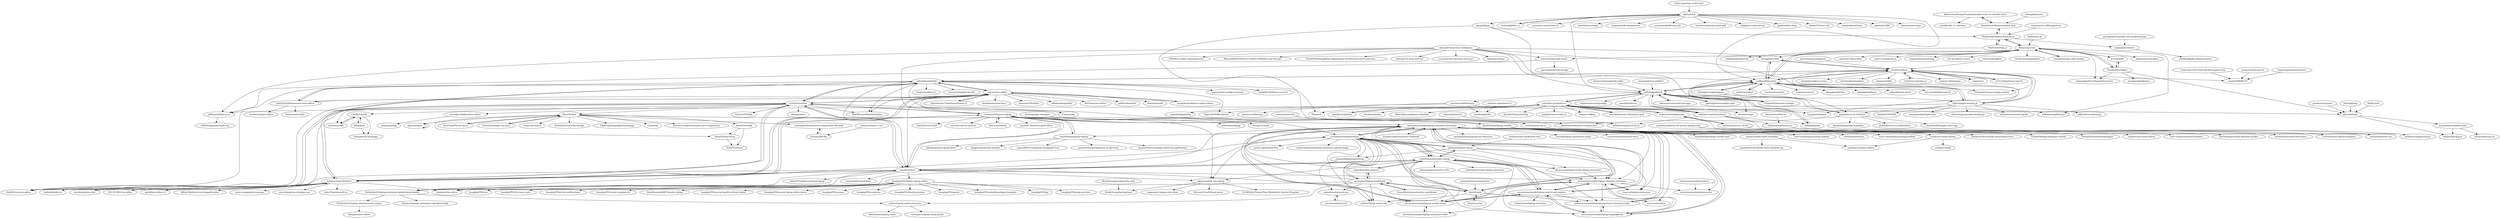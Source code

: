 digraph G {
"InteractionDesignFoundation/add-event-to-calendar-docs" -> "AnandChowdhary/calendar-link"
"InteractionDesignFoundation/add-event-to-calendar-docs" -> "jaredlt/add_to_calendar"
"nicejade/markdown-online-editor" -> "red-axe/am-editor" ["e"=1]
"xjh22222228/awesome-web-editor" -> "red-axe/am-editor"
"xjh22222228/awesome-web-editor" -> "editablejs/editable"
"xjh22222228/awesome-web-editor" -> "KieSun/web-infra" ["e"=1]
"xjh22222228/awesome-web-editor" -> "wowlusitong/re-editor" ["e"=1]
"AnandChowdhary/calendar-link" -> "InteractionDesignFoundation/add-event-to-calendar-docs"
"AnandChowdhary/calendar-link" -> "MarketingPipeline/Termino.js"
"antoniandre/vue-cal-v4" -> "tomosterlund/qalendar" ["e"=1]
"antoniandre/vue-cal-v4" -> "antoniandre/vue-cal" ["e"=1]
"iliyaZelenko/tiptap-vuetify" -> "iliyaZelenko/tiptap-vuetify-nuxt"
"iliyaZelenko/tiptap-vuetify" -> "donotebase/quasar-tiptap"
"iliyaZelenko/tiptap-vuetify" -> "yikoyu/vuetify-pro-tiptap"
"iliyaZelenko/tiptap-vuetify" -> "Leecason/element-tiptap"
"iliyaZelenko/tiptap-vuetify" -> "nuxt-community/vuetify-module" ["e"=1]
"iliyaZelenko/tiptap-vuetify" -> "vuetifyjs/awesome" ["e"=1]
"iliyaZelenko/tiptap-vuetify" -> "nuxt-community/sitemap-module" ["e"=1]
"iliyaZelenko/tiptap-vuetify" -> "yariksav/vuetify-dialog"
"iliyaZelenko/tiptap-vuetify" -> "koumoul-dev/vuetify-jsonschema-form" ["e"=1]
"iliyaZelenko/tiptap-vuetify" -> "ClickerMonkey/dayspan-vuetify" ["e"=1]
"iliyaZelenko/tiptap-vuetify" -> "SeregPie/VuetifyImageInput"
"iliyaZelenko/tiptap-vuetify" -> "unlayer/vue-email-editor" ["e"=1]
"iliyaZelenko/tiptap-vuetify" -> "nuxt-community/auth-module" ["e"=1]
"iliyaZelenko/tiptap-vuetify" -> "darrenfang/vuetify-datetime-picker"
"iliyaZelenko/tiptap-vuetify" -> "wotamann/vuetify-form-base" ["e"=1]
"x-extends/xe-utils" -> "x-extends/vxe-pc-ui" ["e"=1]
"yariksav/vuetify-dialog" -> "yariksav/vuedl"
"yariksav/vuetify-dialog" -> "yariksav/vuetify-confirm"
"chearon/dropflow" -> "HeyPuter/kv.js" ["e"=1]
"rossmoody/svg-gobbler" -> "pdfslick/pdfslick" ["e"=1]
"PierBover/prosemirror-cookbook" -> "sereneinserenade/tiptap-comment-extension" ["e"=1]
"eolant/vuetify-toast-snackbar" -> "jaredhan418/vuetify-toast-snackbar-ng"
"eolant/vuetify-toast-snackbar" -> "yariksav/vuetify-confirm"
"textbus/textbus" -> "red-axe/am-editor"
"textbus/textbus" -> "viewfly/viewfly"
"textbus/textbus" -> "textbus/xnote"
"textbus/textbus" -> "editablejs/editable"
"textbus/textbus" -> "Hufe921/canvas-editor" ["e"=1]
"textbus/textbus" -> "umodoc/editor"
"textbus/textbus" -> "aieditor-team/AiEditor"
"textbus/textbus" -> "WindRunnerMax/DocEditor" ["e"=1]
"textbus/textbus" -> "F-star/suika" ["e"=1]
"textbus/textbus" -> "leaferjs/leafer-ui" ["e"=1]
"textbus/textbus" -> "VisActor/VTable" ["e"=1]
"textbus/textbus" -> "we-miks/collaborative-editor"
"textbus/textbus" -> "alovajs/alova" ["e"=1]
"textbus/textbus" -> "Leecason/element-tiptap"
"textbus/textbus" -> "IDuxFE/idux"
"justjavac/auto-green" -> "amyday996/BLUE" ["e"=1]
"donotebase/quasar-tiptap" -> "quasarframework/app-extension-qpdfviewer" ["e"=1]
"donotebase/quasar-tiptap" -> "kfields/quasar-tiptap-demo"
"donotebase/quasar-tiptap" -> "baggachipz/q-form-builder" ["e"=1]
"donotebase/quasar-tiptap" -> "mayank091193/quasar-draggable-tree" ["e"=1]
"donotebase/quasar-tiptap" -> "quasarframework/quasar-ui-qactivity" ["e"=1]
"donotebase/quasar-tiptap" -> "Leecason/element-tiptap"
"kozakdenys/qr-code-styling" -> "bitjson/qr-code" ["e"=1]
"dohomi/react-hook-form-mui" -> "sjdemartini/mui-tiptap" ["e"=1]
"Leecason/element-tiptap" -> "donotebase/quasar-tiptap"
"Leecason/element-tiptap" -> "yikoyu/vuetify-pro-tiptap"
"Leecason/element-tiptap" -> "sereneinserenade/tiptap-comment-extension"
"Leecason/element-tiptap" -> "ueberdosis/tiptap" ["e"=1]
"Leecason/element-tiptap" -> "umodoc/editor"
"Leecason/element-tiptap" -> "iliyaZelenko/tiptap-vuetify"
"Leecason/element-tiptap" -> "aieditor-team/AiEditor"
"Leecason/element-tiptap" -> "vueup/vue-quill" ["e"=1]
"Leecason/element-tiptap" -> "textbus/textbus"
"Leecason/element-tiptap" -> "hcg1023/vue3-dnd" ["e"=1]
"Leecason/element-tiptap" -> "sereneinserenade/notitap"
"Leecason/element-tiptap" -> "vue-macros/vue-macros" ["e"=1]
"Leecason/element-tiptap" -> "fantasticit/think" ["e"=1]
"Leecason/element-tiptap" -> "red-axe/am-editor"
"Leecason/element-tiptap" -> "surmon-china/vue-quill-editor" ["e"=1]
"chatscope/chat-ui-kit-react" -> "nlkitai/nlux" ["e"=1]
"komarovalexander/ka-table" -> "pdfslick/pdfslick" ["e"=1]
"adamgibbons/ics" -> "AnandChowdhary/calendar-link" ["e"=1]
"we-miks/collaborative-editor" -> "primasio/daap"
"typedclojure/typedclojure" -> "amyday996/BLUE" ["e"=1]
"codazoda/neatcss" -> "williamtroup/JsonTree.js" ["e"=1]
"sosukesuzuki/vue-sfc-parser-playground" -> "x-extends/vxe-admin-template"
"pomber/stargazer" -> "pheralb/toast" ["e"=1]
"aguingand/tiptap-markdown" -> "ProseMirror/prosemirror-markdown" ["e"=1]
"aguingand/tiptap-markdown" -> "syfxlin/tiptap-starter-kit"
"aguingand/tiptap-markdown" -> "NiclasDev63/tiptap-extension-global-drag-handle"
"aguingand/tiptap-markdown" -> "Doist/typist"
"aguingand/tiptap-markdown" -> "sereneinserenade/notitap"
"aguingand/tiptap-markdown" -> "naveennaidu/novel-vue"
"aguingand/tiptap-markdown" -> "aarkue/tiptap-math-extension"
"aguingand/tiptap-markdown" -> "sereneinserenade/tiptap-comment-extension"
"aguingand/tiptap-markdown" -> "ueberdosis/hocuspocus" ["e"=1]
"ueberdosis/hocuspocus" -> "ueberdosis/awesome-tiptap" ["e"=1]
"ueberdosis/hocuspocus" -> "sereneinserenade/tiptap-comment-extension" ["e"=1]
"ueberdosis/hocuspocus" -> "aguingand/tiptap-markdown" ["e"=1]
"ueberdosis/awesome-tiptap" -> "sereneinserenade/tiptap-comment-extension"
"ueberdosis/awesome-tiptap" -> "sereneinserenade/tiptap-search-and-replace"
"ueberdosis/awesome-tiptap" -> "umodoc/editor"
"ueberdosis/awesome-tiptap" -> "sereneinserenade/tiptap-media-resize"
"ueberdosis/awesome-tiptap" -> "sereneinserenade/tiptap-snippets-extension"
"ueberdosis/awesome-tiptap" -> "sjdemartini/mui-tiptap"
"ueberdosis/awesome-tiptap" -> "sereneinserenade/tiptap-languagetool"
"ueberdosis/awesome-tiptap" -> "NiclasDev63/tiptap-extension-global-drag-handle"
"ueberdosis/awesome-tiptap" -> "syfxlin/tiptap-starter-kit"
"ueberdosis/awesome-tiptap" -> "sereneinserenade/notitap"
"ueberdosis/awesome-tiptap" -> "atlassian/prosemirror-utils" ["e"=1]
"ueberdosis/awesome-tiptap" -> "ueberdosis/hocuspocus" ["e"=1]
"ueberdosis/awesome-tiptap" -> "chenyuncai/tiptap-track-change-extension"
"ueberdosis/awesome-tiptap" -> "yikoyu/vuetify-pro-tiptap"
"ueberdosis/awesome-tiptap" -> "ueberdosis/create-tiptap-extension"
"IDuxFE/idux" -> "IDuxFE/weekly"
"IDuxFE/idux" -> "DevCloudFE/vue-devui" ["e"=1]
"IDuxFE/idux" -> "Tencent/tdesign-vue-next" ["e"=1]
"IDuxFE/idux" -> "vexip-ui/vexip-ui" ["e"=1]
"IDuxFE/idux" -> "x-extends/vxe-pc-ui"
"IDuxFE/idux" -> "IDuxFE/idux-setup"
"IDuxFE/idux" -> "WeBankFinTech/fes-design" ["e"=1]
"IDuxFE/idux" -> "FightingDesign/fighting-design" ["e"=1]
"IDuxFE/idux" -> "vuejs/repl" ["e"=1]
"IDuxFE/idux" -> "plus-pro-components/plus-pro-components" ["e"=1]
"IDuxFE/idux" -> "zouhangwithsweet/vue-components-lib-seed"
"IDuxFE/idux" -> "zgsm-ai/zgsm"
"Operational-Transformation/ot.js" -> "red-axe/am-editor" ["e"=1]
"nick-keller/react-datasheet-grid" -> "schedule-x/schedule-x" ["e"=1]
"red-axe/am-editor" -> "editablejs/editable"
"red-axe/am-editor" -> "textbus/textbus"
"red-axe/am-editor" -> "WindRunnerMax/DocEditor" ["e"=1]
"red-axe/am-editor" -> "xjh22222228/awesome-web-editor"
"red-axe/am-editor" -> "Hufe921/canvas-editor" ["e"=1]
"red-axe/am-editor" -> "zhaodeezhu/xioo-docs"
"red-axe/am-editor" -> "nicejade/markdown-online-editor" ["e"=1]
"red-axe/am-editor" -> "aieditor-team/AiEditor"
"red-axe/am-editor" -> "Vanessa219/vditor" ["e"=1]
"red-axe/am-editor" -> "Operational-Transformation/ot.js" ["e"=1]
"red-axe/am-editor" -> "alibaba/designable" ["e"=1]
"red-axe/am-editor" -> "WizTeam/wiz-editor" ["e"=1]
"red-axe/am-editor" -> "umodoc/editor"
"red-axe/am-editor" -> "pd4d10/hashmd" ["e"=1]
"red-axe/am-editor" -> "share/sharedb" ["e"=1]
"williamtroup/Calendar.js" -> "williamtroup/Journey.js"
"williamtroup/Calendar.js" -> "williamtroup/JsonTree.js"
"williamtroup/Calendar.js" -> "schedule-x/schedule-x"
"williamtroup/Calendar.js" -> "williamtroup/Syntax.js"
"williamtroup/Calendar.js" -> "pdfslick/pdfslick"
"williamtroup/Calendar.js" -> "dahlia/logtape" ["e"=1]
"akd-io/create-next-stack" -> "nauvalazhar/code-design" ["e"=1]
"akd-io/create-next-stack" -> "jofftiquez/faker-js-ui"
"zouhangwithsweet/vue-components-lib-seed" -> "jrainlau/MY-Kit"
"x-extends/vxe-pc-ui" -> "x-extends/vxe-admin-template"
"deoostfrees/Parvus" -> "williamtroup/Syntax.js" ["e"=1]
"tbhuabi/di" -> "viewfly/viewfly"
"tbhuabi/di" -> "tbhuabi/vue-di-plugin"
"IDuxFE/weekly" -> "IDuxFE/idux-setup"
"IDuxFE/weekly" -> "IDuxFE/wetest"
"Tencent/tdesign-vue-next" -> "IDuxFE/idux" ["e"=1]
"sereneinserenade/tiptap-comment-extension" -> "sereneinserenade/tiptap-comment-extension-react"
"sereneinserenade/tiptap-comment-extension" -> "sereneinserenade/tiptap-languagetool"
"sereneinserenade/tiptap-comment-extension" -> "sereneinserenade/tiptap-search-and-replace"
"sereneinserenade/tiptap-comment-extension" -> "sereneinserenade/tiptap-snippets-extension"
"sereneinserenade/tiptap-comment-extension" -> "ueberdosis/awesome-tiptap"
"sereneinserenade/tiptap-comment-extension" -> "sereneinserenade/tiptap-media-resize"
"sereneinserenade/tiptap-comment-extension" -> "sereneinserenade/notitap"
"sereneinserenade/tiptap-comment-extension" -> "sereneinserenade/placenoter"
"sereneinserenade/tiptap-comment-extension" -> "amirhhashemi/tiptap-text-direction"
"sereneinserenade/tiptap-comment-extension" -> "luccalb/tiptap-annotation-magic"
"sereneinserenade/tiptap-comment-extension" -> "PierBover/prosemirror-cookbook" ["e"=1]
"sereneinserenade/tiptap-comment-extension" -> "Doist/typist"
"sereneinserenade/tiptap-comment-extension" -> "curvenote/prosemirror-docx" ["e"=1]
"sereneinserenade/tiptap-comment-extension" -> "topo-io/tiptap-extensions"
"sereneinserenade/tiptap-comment-extension" -> "curvenote/editor" ["e"=1]
"karolkozer/planby" -> "schedule-x/schedule-x" ["e"=1]
"sereneinserenade/tiptap-comment-extension-react" -> "sereneinserenade/tiptap-comment-extension"
"sereneinserenade/tiptap-comment-extension-react" -> "sereneinserenade/tiptap-languagetool"
"DevCloudFE/vue-devui" -> "IDuxFE/idux" ["e"=1]
"Hufe921/canvas-editor" -> "textbus/textbus" ["e"=1]
"fantasticit/think" -> "Leecason/element-tiptap" ["e"=1]
"vaemusic/datav-vue3" -> "jrainlau/MY-Kit" ["e"=1]
"Hexagon/croner" -> "HeyPuter/kv.js" ["e"=1]
"Hexagon/croner" -> "puffinsoft/jscanify" ["e"=1]
"chinchang/screenlog.js" -> "BuilderIO/SSDiff"
"chinchang/screenlog.js" -> "chinchang/superplaceholder.js" ["e"=1]
"chinchang/screenlog.js" -> "HeyPuter/kv.js"
"chinchang/screenlog.js" -> "bahmutov/console-log-div"
"chinchang/screenlog.js" -> "puffinsoft/jscanify"
"chinchang/screenlog.js" -> "adleroliveira/dreamjs" ["e"=1]
"chinchang/screenlog.js" -> "hymhub/css-to-tailwind"
"chinchang/screenlog.js" -> "jofftiquez/faker-js-ui"
"chinchang/screenlog.js" -> "soorajshankar/logScreen" ["e"=1]
"jrainlau/MY-Kit" -> "zouhangwithsweet/vue-components-lib-seed"
"p-m-p/slider" -> "henripar/scrollbar"
"editablejs/editable" -> "red-axe/am-editor"
"editablejs/editable" -> "textbus/textbus"
"editablejs/editable" -> "Hufe921/canvas-editor" ["e"=1]
"editablejs/editable" -> "aieditor-team/AiEditor"
"editablejs/editable" -> "lewkamtao/lew-ui" ["e"=1]
"editablejs/editable" -> "toeverything/blocksuite" ["e"=1]
"editablejs/editable" -> "TypeCellOS/BlockNote" ["e"=1]
"editablejs/editable" -> "HeyPuter/kv.js"
"editablejs/editable" -> "f5/unovis" ["e"=1]
"editablejs/editable" -> "gajus/eslint-config-canonical" ["e"=1]
"editablejs/editable" -> "umodoc/editor"
"editablejs/editable" -> "xjh22222228/awesome-web-editor"
"editablejs/editable" -> "WindRunnerMax/DocEditor" ["e"=1]
"editablejs/editable" -> "F-star/suika" ["e"=1]
"editablejs/editable" -> "hawk86104/three-vue-tres" ["e"=1]
"daltonmenezes/electron-app" -> "pdfslick/pdfslick" ["e"=1]
"tomosterlund/qalendar" -> "schedule-x/schedule-x"
"tomosterlund/qalendar" -> "antoniandre/vue-cal"
"tomosterlund/qalendar" -> "antoniandre/vue-cal-v4" ["e"=1]
"Doist/reactist" -> "Doist/typist"
"sereneinserenade/tiptap-search-and-replace" -> "sereneinserenade/tiptap-languagetool"
"sereneinserenade/tiptap-search-and-replace" -> "sereneinserenade/tiptap-snippets-extension"
"sereneinserenade/tiptap-search-and-replace" -> "sereneinserenade/tiptap-media-resize"
"sereneinserenade/tiptap-search-and-replace" -> "sereneinserenade/tiptap-comment-extension"
"sereneinserenade/tiptap-search-and-replace" -> "sereneinserenade/tiptap-comment-extension-react"
"sereneinserenade/tiptap-search-and-replace" -> "buttondown/tiptap-footnotes"
"sereneinserenade/tiptap-search-and-replace" -> "ueberdosis/awesome-tiptap"
"sereneinserenade/tiptap-extension-video" -> "sereneinserenade/tiptap-media-resize"
"sereneinserenade/tiptap-languagetool" -> "sereneinserenade/tiptap-snippets-extension"
"sereneinserenade/tiptap-languagetool" -> "sereneinserenade/tiptap-search-and-replace"
"sereneinserenade/tiptap-languagetool" -> "sereneinserenade/tiptap-comment-extension"
"sereneinserenade/tiptap-languagetool" -> "sereneinserenade/tiptap-comment-extension-react"
"sereneinserenade/vimirror" -> "sereneinserenade/placenoter"
"IDuxFE/idux-setup" -> "IDuxFE/wetest"
"pheralb/slug" -> "pheralb/toast" ["e"=1]
"mnfst/manifest" -> "puffinsoft/jscanify" ["e"=1]
"gluon-framework/gluon" -> "HeyPuter/kv.js" ["e"=1]
"Pythagora-io/pythagora" -> "puffinsoft/jscanify" ["e"=1]
"Pythagora-io/pythagora" -> "chinchang/screenlog.js" ["e"=1]
"Pythagora-io/pythagora" -> "hymhub/css-to-tailwind" ["e"=1]
"nytimes/react-prosemirror" -> "Doist/typist" ["e"=1]
"MarketingPipeline/Termino.js" -> "HeyPuter/Oops.js"
"MarketingPipeline/Termino.js" -> "bitjson/qr-code"
"MarketingPipeline/Termino.js" -> "rajnandan1/termo"
"MarketingPipeline/Termino.js" -> "AnandChowdhary/calendar-link"
"yikoyu/vuetify-pro-tiptap" -> "BrodyYoung/springcloud"
"yikoyu/vuetify-pro-tiptap" -> "Yeti-xxx/Cloud-Music-move" ["e"=1]
"yikoyu/vuetify-pro-tiptap" -> "CLCK0622/TensorFlow-MobileNet-Starter-Program" ["e"=1]
"yikoyu/vuetify-pro-tiptap" -> "supanpanCn/npm-only-allow" ["e"=1]
"sereneinserenade/notitap" -> "sereneinserenade/tiptap-languagetool"
"sereneinserenade/notitap" -> "sereneinserenade/tiptap-comment-extension"
"sereneinserenade/notitap" -> "sereneinserenade/tiptap-media-resize"
"sereneinserenade/notitap" -> "sereneinserenade/tiptap-snippets-extension"
"sereneinserenade/notitap" -> "sereneinserenade/tiptap-comment-extension-react"
"sereneinserenade/notitap" -> "Doist/typist"
"sereneinserenade/notitap" -> "NiclasDev63/tiptap-extension-global-drag-handle"
"sereneinserenade/notitap" -> "pierre-lgb/slashwriter"
"sereneinserenade/notitap" -> "sjdemartini/mui-tiptap"
"sereneinserenade/notitap" -> "ueberdosis/awesome-tiptap"
"sereneinserenade/notitap" -> "syfxlin/tiptap-starter-kit"
"sereneinserenade/notitap" -> "johnpuddephatt/gutentap"
"sereneinserenade/notitap" -> "sereneinserenade/tiptap-search-and-replace"
"sereneinserenade/notitap" -> "aguingand/tiptap-markdown"
"sereneinserenade/notitap" -> "carlosvaldesweb/tiptap-extension-upload-image"
"Kchengz/epic-designer" -> "x-extends/vxe-pc-ui" ["e"=1]
"sereneinserenade/tiptap-snippets-extension" -> "sereneinserenade/tiptap-media-resize"
"sereneinserenade/tiptap-snippets-extension" -> "sereneinserenade/tiptap-languagetool"
"sereneinserenade/tiptap-snippets-extension" -> "sereneinserenade/tiptap-search-and-replace"
"sereneinserenade/tiptap-snippets-extension" -> "sereneinserenade/placenoter"
"sereneinserenade/tiptap-snippets-extension" -> "topo-io/tiptap-extensions"
"sereneinserenade/tiptap-snippets-extension" -> "sereneinserenade/tiptap-extension-video"
"sereneinserenade/tiptap-snippets-extension" -> "sereneinserenade/tiptap-comment-extension-react"
"topo-io/tiptap-extensions" -> "sereneinserenade/tiptap-snippets-extension"
"Doist/typist" -> "Doist/reactist"
"Doist/typist" -> "sereneinserenade/notitap"
"Doist/typist" -> "sereneinserenade/tiptap-comment-extension"
"Doist/typist" -> "curvenote/editor" ["e"=1]
"Doist/typist" -> "aguingand/tiptap-markdown"
"Doist/typist" -> "syfxlin/tiptap-starter-kit"
"Doist/typist" -> "sereneinserenade/tiptap-comment-extension-react"
"sereneinserenade/tiptap-media-resize" -> "sereneinserenade/tiptap-snippets-extension"
"sereneinserenade/tiptap-media-resize" -> "sereneinserenade/tiptap-search-and-replace"
"sereneinserenade/tiptap-media-resize" -> "sereneinserenade/tiptap-extension-video"
"sereneinserenade/tiptap-media-resize" -> "sereneinserenade/tiptap-comment-extension"
"johnpuddephatt/gutentap" -> "naveennaidu/novel-vue"
"sjdemartini/mui-tiptap" -> "ueberdosis/awesome-tiptap"
"sjdemartini/mui-tiptap" -> "sereneinserenade/notitap"
"sjdemartini/mui-tiptap" -> "johnpuddephatt/gutentap"
"sjdemartini/mui-tiptap" -> "sereneinserenade/tiptap-snippets-extension"
"sjdemartini/mui-tiptap" -> "chenyuncai/tiptap-track-change-extension"
"sjdemartini/mui-tiptap" -> "topo-io/tiptap-extensions"
"gabrielpetersson/fast-grid" -> "pdfslick/pdfslick" ["e"=1]
"henripar/scrollbar" -> "p-m-p/slider"
"henripar/scrollbar" -> "henripar/gradientos"
"henripar/scrollbar" -> "pheralb/toast"
"henripar/scrollbar" -> "rodenacker/FormSpamPrevention"
"henripar/scrollbar" -> "bitjson/qr-code"
"ChrisCavs/aimless.js" -> "HeyPuter/kv.js" ["e"=1]
"LemonQu-GIT/ChatGLM-6B-Engineering" -> "amyday996/BLUE" ["e"=1]
"pdfslick/pdfslick" -> "dahlia/logtape" ["e"=1]
"pdfslick/pdfslick" -> "schedule-x/schedule-x"
"pdfslick/pdfslick" -> "daltonmenezes/electron-app" ["e"=1]
"pdfslick/pdfslick" -> "FrigadeHQ/remote-storage" ["e"=1]
"pdfslick/pdfslick" -> "puffinsoft/jscanify"
"pdfslick/pdfslick" -> "williamtroup/Calendar.js"
"pdfslick/pdfslick" -> "formkit/tempo" ["e"=1]
"pdfslick/pdfslick" -> "gabrielpetersson/fast-grid" ["e"=1]
"pdfslick/pdfslick" -> "martiserra99/formity"
"pdfslick/pdfslick" -> "sebastianwessel/quickjs" ["e"=1]
"pdfslick/pdfslick" -> "anaralabs/lector" ["e"=1]
"lyqht/mini-qr" -> "bitjson/qr-code" ["e"=1]
"puffinsoft/jscanify" -> "Hexagon/croner" ["e"=1]
"puffinsoft/jscanify" -> "pdfslick/pdfslick"
"puffinsoft/jscanify" -> "FrigadeHQ/remote-storage" ["e"=1]
"puffinsoft/jscanify" -> "HeyPuter/kv.js"
"puffinsoft/jscanify" -> "bitjson/qr-code"
"puffinsoft/jscanify" -> "chinchang/screenlog.js"
"puffinsoft/jscanify" -> "usertour/usertour" ["e"=1]
"puffinsoft/jscanify" -> "xzitlou/jsontr.ee" ["e"=1]
"puffinsoft/jscanify" -> "mnfst/manifest" ["e"=1]
"puffinsoft/jscanify" -> "zhengkyl/qrframe" ["e"=1]
"puffinsoft/jscanify" -> "danielpetho/fancy" ["e"=1]
"puffinsoft/jscanify" -> "Etesam913/react-magic-motion" ["e"=1]
"puffinsoft/jscanify" -> "Pythagora-io/pythagora" ["e"=1]
"puffinsoft/jscanify" -> "ruilisi/fortune-sheet" ["e"=1]
"puffinsoft/jscanify" -> "DocumindHQ/documind" ["e"=1]
"schedule-x/schedule-x" -> "tomosterlund/qalendar"
"schedule-x/schedule-x" -> "pdfslick/pdfslick"
"schedule-x/schedule-x" -> "formkit/tempo" ["e"=1]
"schedule-x/schedule-x" -> "williamtroup/Calendar.js"
"schedule-x/schedule-x" -> "vkurko/calendar" ["e"=1]
"schedule-x/schedule-x" -> "tinyplex/tinybase" ["e"=1]
"schedule-x/schedule-x" -> "karolkozer/planby" ["e"=1]
"schedule-x/schedule-x" -> "williamtroup/Heat.js" ["e"=1]
"schedule-x/schedule-x" -> "Mina-Massoud/mina-scheduler" ["e"=1]
"schedule-x/schedule-x" -> "nick-keller/react-datasheet-grid" ["e"=1]
"schedule-x/schedule-x" -> "f5/unovis" ["e"=1]
"schedule-x/schedule-x" -> "formkit/drag-and-drop" ["e"=1]
"schedule-x/schedule-x" -> "graphieros/vue-data-ui" ["e"=1]
"schedule-x/schedule-x" -> "TypeCellOS/BlockNote" ["e"=1]
"schedule-x/schedule-x" -> "webpro-nl/knip" ["e"=1]
"hymhub/css-to-tailwind" -> "DoneDeal0/alright-react-app"
"hymhub/css-to-tailwind" -> "hymhub/language-translate"
"hymhub/css-to-tailwind" -> "phantomstudios/css-components"
"hymhub/css-to-tailwind" -> "Jackardios/css-to-tailwindcss"
"alan2207/awesome-codebases" -> "hymhub/css-to-tailwind"
"alan2207/awesome-codebases" -> "100xdevs-cohort-3/assignments" ["e"=1]
"alan2207/awesome-codebases" -> "Bharat2044/100xDevs-Cohort3-WebDev-and-Devops" ["e"=1]
"alan2207/awesome-codebases" -> "chinchang/screenlog.js"
"alan2207/awesome-codebases" -> "PacktPublishing/React-Application-Architecture-for-Production" ["e"=1]
"alan2207/awesome-codebases" -> "akd-io/create-next-stack"
"alan2207/awesome-codebases" -> "phantomstudios/css-components"
"alan2207/awesome-codebases" -> "puffinsoft/jscanify"
"alan2207/awesome-codebases" -> "jofftiquez/faker-js-ui"
"alan2207/awesome-codebases" -> "alan2207/e-shop-with-mf"
"alan2207/awesome-codebases" -> "reactpractice-dev/unit-tests-jsx"
"alan2207/awesome-codebases" -> "Hexagon/croner" ["e"=1]
"alan2207/awesome-codebases" -> "tjholm/multiboy"
"HeyPuter/kv.js" -> "Hexagon/croner" ["e"=1]
"HeyPuter/kv.js" -> "betwixt-labs/tempo" ["e"=1]
"HeyPuter/kv.js" -> "vinejs/vine" ["e"=1]
"HeyPuter/kv.js" -> "ChrisCavs/aimless.js" ["e"=1]
"HeyPuter/kv.js" -> "hymhub/css-to-tailwind"
"HeyPuter/kv.js" -> "chinchang/screenlog.js"
"HeyPuter/kv.js" -> "m31coding/fuzzy-search" ["e"=1]
"HeyPuter/kv.js" -> "editablejs/editable"
"HeyPuter/kv.js" -> "ehmicky/modern-errors" ["e"=1]
"HeyPuter/kv.js" -> "puffinsoft/jscanify"
"HeyPuter/kv.js" -> "retrohacker/template"
"HeyPuter/kv.js" -> "leeoniya/uDSV"
"HeyPuter/kv.js" -> "tinyplex/tinybase" ["e"=1]
"HeyPuter/kv.js" -> "amyday996/BLUE"
"HeyPuter/kv.js" -> "Etesam913/react-magic-motion" ["e"=1]
"ProseMirror/prosemirror-markdown" -> "aguingand/tiptap-markdown" ["e"=1]
"naveennaidu/novel-vue" -> "naveennaidu/novuel"
"vinejs/vine" -> "HeyPuter/kv.js" ["e"=1]
"bitjson/qr-code" -> "MarketingPipeline/Termino.js"
"bitjson/qr-code" -> "p-m-p/slider"
"bitjson/qr-code" -> "kozakdenys/qr-code-styling" ["e"=1]
"bitjson/qr-code" -> "puffinsoft/jscanify"
"bitjson/qr-code" -> "algolia/autocomplete" ["e"=1]
"bitjson/qr-code" -> "henripar/scrollbar"
"bitjson/qr-code" -> "malerba118/scrollex" ["e"=1]
"bitjson/qr-code" -> "sjmc11/tourguide-js" ["e"=1]
"bitjson/qr-code" -> "magicpatterns/catalog" ["e"=1]
"bitjson/qr-code" -> "rodenacker/FormSpamPrevention"
"bitjson/qr-code" -> "siit-dev/better-select"
"bitjson/qr-code" -> "williamtroup/Heat.js" ["e"=1]
"bitjson/qr-code" -> "akd-io/create-next-stack"
"bitjson/qr-code" -> "Hexagon/croner" ["e"=1]
"bitjson/qr-code" -> "CloudCannon/pagefind" ["e"=1]
"naveennaidu/novuel" -> "naveennaidu/novel-vue"
"jofftiquez/faker-js-ui" -> "OSSPhilippines/ossph.org" ["e"=1]
"chenyuncai/tiptap-track-change-extension" -> "sereneinserenade/tiptap-snippets-extension"
"aarkue/tiptap-math-extension" -> "vtechguys/tiptap-emoji-picker"
"aarkue/tiptap-math-extension" -> "buttondown/tiptap-math"
"BrodyYoung/young-netty-chat" -> "BrodyYoung/springcloud"
"textbus/xnote" -> "viewfly/viewfly"
"viewfly/viewfly" -> "tbhuabi/di"
"viewfly/viewfly" -> "textbus/xnote"
"viewfly/viewfly" -> "tbhuabi/vue-di-plugin"
"m31coding/fuzzy-search" -> "HeyPuter/kv.js" ["e"=1]
"umodoc/editor" -> "Cassielxd/CassieEditor" ["e"=1]
"umodoc/editor" -> "ueberdosis/awesome-tiptap"
"umodoc/editor" -> "Seedsa/echo-editor" ["e"=1]
"umodoc/editor" -> "hunghg255/reactjs-tiptap-editor"
"umodoc/editor" -> "Hufe921/canvas-editor" ["e"=1]
"umodoc/editor" -> "aieditor-team/AiEditor"
"umodoc/editor" -> "sereneinserenade/tiptap-comment-extension"
"umodoc/editor" -> "yikoyu/vuetify-pro-tiptap"
"umodoc/editor" -> "textbus/textbus"
"umodoc/editor" -> "NiclasDev63/tiptap-extension-global-drag-handle"
"umodoc/editor" -> "Aslam97/shadcn-minimal-tiptap" ["e"=1]
"umodoc/editor" -> "Leecason/element-tiptap"
"umodoc/editor" -> "sereneinserenade/tiptap-snippets-extension"
"umodoc/editor" -> "syfxlin/tiptap-starter-kit"
"umodoc/editor" -> "sereneinserenade/notitap"
"dahlia/logtape" -> "pdfslick/pdfslick" ["e"=1]
"dgmjs/dgmjs" -> "williamtroup/JsonTree.js" ["e"=1]
"dgmjs/dgmjs" -> "pdfslick/pdfslick" ["e"=1]
"dgmjs/dgmjs" -> "MarketingPipeline/Termino.js" ["e"=1]
"wintermute-cell/magick.css" -> "MarketingPipeline/Termino.js" ["e"=1]
"gurugio/quick-guide-rust-programming" -> "rajnandan1/termo" ["e"=1]
"richardgill/llm-ui" -> "nlkitai/nlux"
"Railly/tinte" -> "pheralb/toast" ["e"=1]
"FrigadeHQ/remote-storage" -> "pdfslick/pdfslick" ["e"=1]
"FrigadeHQ/remote-storage" -> "puffinsoft/jscanify" ["e"=1]
"ant-design/pro-chat" -> "aieditor-team/AiEditor" ["e"=1]
"pheralb/toast" -> "xavimondev/hubdev.tools"
"pheralb/toast" -> "felipetodev/log.js"
"aieditor-team/AiEditor" -> "umodoc/editor"
"aieditor-team/AiEditor" -> "Hufe921/canvas-editor" ["e"=1]
"aieditor-team/AiEditor" -> "editablejs/editable"
"aieditor-team/AiEditor" -> "ant-design/pro-chat" ["e"=1]
"aieditor-team/AiEditor" -> "textbus/textbus"
"aieditor-team/AiEditor" -> "leaferjs/leafer-ui" ["e"=1]
"aieditor-team/AiEditor" -> "red-axe/am-editor"
"aieditor-team/AiEditor" -> "Leecason/element-tiptap"
"aieditor-team/AiEditor" -> "501351981/vue-office" ["e"=1]
"aieditor-team/AiEditor" -> "imzbf/md-editor-v3" ["e"=1]
"aieditor-team/AiEditor" -> "Alfred-Skyblue/vue-draggable-plus" ["e"=1]
"aieditor-team/AiEditor" -> "nutui-uniapp/nutui-uniapp" ["e"=1]
"aieditor-team/AiEditor" -> "arco-design/arco-design-vue" ["e"=1]
"aieditor-team/AiEditor" -> "Seedsa/echo-editor" ["e"=1]
"aieditor-team/AiEditor" -> "Auto-Plugin/autofit.js" ["e"=1]
"nlkitai/nlux" -> "richardgill/llm-ui"
"nlkitai/nlux" -> "assistant-ui/assistant-ui" ["e"=1]
"nlkitai/nlux" -> "ssoready/ssoready" ["e"=1]
"nlkitai/nlux" -> "pdfslick/pdfslick"
"nlkitai/nlux" -> "magnitudedev/magnitude" ["e"=1]
"nlkitai/nlux" -> "sauravpanda/BrowserAI" ["e"=1]
"nlkitai/nlux" -> "OnedocLabs/react-print-pdf" ["e"=1]
"nlkitai/nlux" -> "cfahlgren1/natural-sql" ["e"=1]
"nlkitai/nlux" -> "guidone/lets-form" ["e"=1]
"nlkitai/nlux" -> "dgmjs/dgmjs" ["e"=1]
"nlkitai/nlux" -> "puffinsoft/jscanify"
"nlkitai/nlux" -> "desko27/react-call" ["e"=1]
"nlkitai/nlux" -> "seatgeek/mailroom" ["e"=1]
"nlkitai/nlux" -> "abgulati/LARS" ["e"=1]
"nlkitai/nlux" -> "katanemo/archgw" ["e"=1]
"williamtroup/Syntax.js" -> "williamtroup/Journey.js"
"NiclasDev63/tiptap-extension-global-drag-handle" -> "NiclasDev63/tiptap-extension-auto-joiner"
"NiclasDev63/tiptap-extension-global-drag-handle" -> "aarkue/tiptap-math-extension"
"NiclasDev63/tiptap-extension-global-drag-handle" -> "timomeh/tiptap-extension-code-block-shiki"
"NiclasDev63/tiptap-extension-auto-joiner" -> "litingyes/note-editor"
"Seedsa/echo-editor" -> "hunghg255/reactjs-tiptap-editor" ["e"=1]
"hunghg255/reactjs-tiptap-editor" -> "hunghg255/reactjs-tiptap-editor-demo"
"hunghg255/reactjs-tiptap-editor" -> "Seedsa/echo-editor" ["e"=1]
"hunghg255/reactjs-tiptap-editor" -> "hunghg255/resume"
"hunghg255/reactjs-tiptap-editor" -> "hunghg255/csvgtocss"
"hunghg255/reactjs-tiptap-editor" -> "hunghg255/iconify-preview"
"hunghg255/reactjs-tiptap-editor" -> "hunghg255/rspack"
"hunghg255/reactjs-tiptap-editor" -> "hunghg255/unbuild-package-template"
"hunghg255/reactjs-tiptap-editor" -> "hunghg255/hqr"
"hunghg255/reactjs-tiptap-editor" -> "hunghg255/surge-preview"
"hunghg255/reactjs-tiptap-editor" -> "hunghg255/ctun"
"hunghg255/reactjs-tiptap-editor" -> "hunghg255/vite-react-antd"
"hunghg255/reactjs-tiptap-editor" -> "hunghg255/action-notifications"
"hunghg255/reactjs-tiptap-editor" -> "hunghg255/create-template-fe"
"hunghg255/reactjs-tiptap-editor" -> "NiazMorshed2007/shadcn-tiptap" ["e"=1]
"hunghg255/reactjs-tiptap-editor" -> "hunghg255/reactjs-handle-refresh-token"
"martiserra99/formity" -> "martiserra99/expry"
"martiserra99/formity" -> "borabaloglu/9ui"
"martiserra99/formity" -> "pheralb/toast"
"martiserra99/formity" -> "raphaelsalaja/toldo" ["e"=1]
"rajnandan1/termo" -> "cashfree/kafka-delayed-queue"
"HeyPuter/Oops.js" -> "robbalian/pinkarrows"
"HeyPuter/Oops.js" -> "MarketingPipeline/Termino.js"
"xavimondev/hubdev.tools" -> "felipetodev/log.js"
"xavimondev/hubdev.tools" -> "xavimondev/seo-ai"
"zgsm-ai/zgsm" -> "zgsm-ai/zgsm"
"animate-ui/animate-ui" -> "borabaloglu/9ui" ["e"=1]
"InteractionDesignFoundation/add-event-to-calendar-docs" ["l"="-11.454,-4.225"]
"AnandChowdhary/calendar-link" ["l"="-11.489,-4.249"]
"jaredlt/add_to_calendar" ["l"="-11.421,-4.208"]
"nicejade/markdown-online-editor" ["l"="-3.406,-32.813", "c"=30]
"red-axe/am-editor" ["l"="-11.947,-4.008"]
"xjh22222228/awesome-web-editor" ["l"="-11.936,-4.056"]
"editablejs/editable" ["l"="-11.907,-4.031"]
"KieSun/web-infra" ["l"="-3.741,-31.938", "c"=30]
"wowlusitong/re-editor" ["l"="-6.791,-28.108", "c"=793]
"MarketingPipeline/Termino.js" ["l"="-11.527,-4.284"]
"antoniandre/vue-cal-v4" ["l"="-6.564,-32.583", "c"=72]
"tomosterlund/qalendar" ["l"="-11.761,-4.49"]
"antoniandre/vue-cal" ["l"="-11.764,-4.531"]
"iliyaZelenko/tiptap-vuetify" ["l"="-12.043,-3.996"]
"iliyaZelenko/tiptap-vuetify-nuxt" ["l"="-12.065,-4.02"]
"donotebase/quasar-tiptap" ["l"="-12.017,-3.977"]
"yikoyu/vuetify-pro-tiptap" ["l"="-12.004,-3.912"]
"Leecason/element-tiptap" ["l"="-11.975,-3.945"]
"nuxt-community/vuetify-module" ["l"="-9.619,-30.844", "c"=1104]
"vuetifyjs/awesome" ["l"="-7.773,-30.242", "c"=31]
"nuxt-community/sitemap-module" ["l"="-9.573,-30.839", "c"=1104]
"yariksav/vuetify-dialog" ["l"="-12.107,-4.058"]
"koumoul-dev/vuetify-jsonschema-form" ["l"="-3.214,7.942", "c"=1222]
"ClickerMonkey/dayspan-vuetify" ["l"="-6.496,-32.633", "c"=72]
"SeregPie/VuetifyImageInput" ["l"="-12.09,-4.01"]
"unlayer/vue-email-editor" ["l"="15.633,-9.442", "c"=198]
"nuxt-community/auth-module" ["l"="-9.647,-30.811", "c"=1104]
"darrenfang/vuetify-datetime-picker" ["l"="-12.056,-4.047"]
"wotamann/vuetify-form-base" ["l"="-3.239,7.923", "c"=1222]
"x-extends/xe-utils" ["l"="-3.353,-32.962", "c"=30]
"x-extends/vxe-pc-ui" ["l"="-12.181,-3.984"]
"yariksav/vuedl" ["l"="-12.116,-4.085"]
"yariksav/vuetify-confirm" ["l"="-12.151,-4.093"]
"chearon/dropflow" ["l"="-3.411,-30.139", "c"=4]
"HeyPuter/kv.js" ["l"="-11.805,-4.164"]
"rossmoody/svg-gobbler" ["l"="-3.26,-30.166", "c"=4]
"pdfslick/pdfslick" ["l"="-11.749,-4.38"]
"PierBover/prosemirror-cookbook" ["l"="-6.855,-28.366", "c"=793]
"sereneinserenade/tiptap-comment-extension" ["l"="-11.927,-3.87"]
"eolant/vuetify-toast-snackbar" ["l"="-12.182,-4.117"]
"jaredhan418/vuetify-toast-snackbar-ng" ["l"="-12.202,-4.133"]
"textbus/textbus" ["l"="-11.981,-3.979"]
"viewfly/viewfly" ["l"="-12.045,-3.956"]
"textbus/xnote" ["l"="-12.024,-3.957"]
"Hufe921/canvas-editor" ["l"="-3.492,-33.127", "c"=30]
"umodoc/editor" ["l"="-11.951,-3.915"]
"aieditor-team/AiEditor" ["l"="-11.936,-3.973"]
"WindRunnerMax/DocEditor" ["l"="-6.937,-34.661", "c"=48]
"F-star/suika" ["l"="-3.361,-36.364", "c"=671]
"leaferjs/leafer-ui" ["l"="-3.308,-36.357", "c"=671]
"VisActor/VTable" ["l"="-3.647,-32.893", "c"=30]
"we-miks/collaborative-editor" ["l"="-12.029,-3.936"]
"alovajs/alova" ["l"="-3.165,-35.646", "c"=246]
"IDuxFE/idux" ["l"="-12.131,-3.962"]
"justjavac/auto-green" ["l"="39.472,-2.161", "c"=202]
"amyday996/BLUE" ["l"="-11.824,-4.14"]
"quasarframework/app-extension-qpdfviewer" ["l"="-8.003,-30.102", "c"=31]
"kfields/quasar-tiptap-demo" ["l"="-12.051,-3.973"]
"baggachipz/q-form-builder" ["l"="-8.113,-30.065", "c"=31]
"mayank091193/quasar-draggable-tree" ["l"="-8.18,-30.032", "c"=31]
"quasarframework/quasar-ui-qactivity" ["l"="-8.051,-30.07", "c"=31]
"kozakdenys/qr-code-styling" ["l"="-3.457,-33.726", "c"=30]
"bitjson/qr-code" ["l"="-11.617,-4.291"]
"dohomi/react-hook-form-mui" ["l"="0.691,-28.201", "c"=12]
"sjdemartini/mui-tiptap" ["l"="-11.922,-3.817"]
"ueberdosis/tiptap" ["l"="-3.508,-29.709", "c"=4]
"vueup/vue-quill" ["l"="-7.692,-30.249", "c"=31]
"hcg1023/vue3-dnd" ["l"="-54.935,-13.792", "c"=219]
"sereneinserenade/notitap" ["l"="-11.909,-3.857"]
"vue-macros/vue-macros" ["l"="-7.526,-30.354", "c"=31]
"fantasticit/think" ["l"="2.842,-9.281", "c"=0]
"surmon-china/vue-quill-editor" ["l"="-3.698,-33.207", "c"=30]
"chatscope/chat-ui-kit-react" ["l"="0.715,-27.871", "c"=12]
"nlkitai/nlux" ["l"="-11.73,-4.338"]
"komarovalexander/ka-table" ["l"="-3.287,-29.606", "c"=4]
"adamgibbons/ics" ["l"="-14.789,29.805", "c"=46]
"primasio/daap" ["l"="-12.051,-3.919"]
"typedclojure/typedclojure" ["l"="-23.975,-20.318", "c"=75]
"codazoda/neatcss" ["l"="23.885,-25.748", "c"=898]
"williamtroup/JsonTree.js" ["l"="-11.825,-4.468"]
"sosukesuzuki/vue-sfc-parser-playground" ["l"="-12.229,-4.004"]
"x-extends/vxe-admin-template" ["l"="-12.208,-3.996"]
"pomber/stargazer" ["l"="-7.435,-30.401", "c"=31]
"pheralb/toast" ["l"="-11.62,-4.411"]
"aguingand/tiptap-markdown" ["l"="-11.873,-3.841"]
"ProseMirror/prosemirror-markdown" ["l"="-6.831,-28.431", "c"=793]
"syfxlin/tiptap-starter-kit" ["l"="-11.905,-3.882"]
"NiclasDev63/tiptap-extension-global-drag-handle" ["l"="-11.899,-3.826"]
"Doist/typist" ["l"="-11.876,-3.871"]
"naveennaidu/novel-vue" ["l"="-11.828,-3.806"]
"aarkue/tiptap-math-extension" ["l"="-11.862,-3.791"]
"ueberdosis/hocuspocus" ["l"="-6.591,-28.34", "c"=793]
"ueberdosis/awesome-tiptap" ["l"="-11.949,-3.864"]
"sereneinserenade/tiptap-search-and-replace" ["l"="-11.939,-3.833"]
"sereneinserenade/tiptap-media-resize" ["l"="-11.96,-3.844"]
"sereneinserenade/tiptap-snippets-extension" ["l"="-11.946,-3.843"]
"sereneinserenade/tiptap-languagetool" ["l"="-11.929,-3.849"]
"atlassian/prosemirror-utils" ["l"="-6.832,-28.385", "c"=793]
"chenyuncai/tiptap-track-change-extension" ["l"="-11.961,-3.809"]
"ueberdosis/create-tiptap-extension" ["l"="-11.983,-3.87"]
"IDuxFE/weekly" ["l"="-12.157,-3.945"]
"DevCloudFE/vue-devui" ["l"="9.33,-21.011", "c"=727]
"Tencent/tdesign-vue-next" ["l"="-3.639,-32.664", "c"=30]
"vexip-ui/vexip-ui" ["l"="-54.444,-12.742", "c"=252]
"IDuxFE/idux-setup" ["l"="-12.143,-3.938"]
"WeBankFinTech/fes-design" ["l"="-3.069,-35.563", "c"=246]
"FightingDesign/fighting-design" ["l"="-3.212,-35.476", "c"=246]
"vuejs/repl" ["l"="-7.426,-30.371", "c"=31]
"plus-pro-components/plus-pro-components" ["l"="-3.215,-35.644", "c"=246]
"zouhangwithsweet/vue-components-lib-seed" ["l"="-12.195,-3.939"]
"zgsm-ai/zgsm" ["l"="-12.15,-3.983"]
"Operational-Transformation/ot.js" ["l"="-2.888,-29.49", "c"=4]
"nick-keller/react-datasheet-grid" ["l"="-3.377,-29.794", "c"=4]
"schedule-x/schedule-x" ["l"="-11.761,-4.444"]
"zhaodeezhu/xioo-docs" ["l"="-11.98,-4.049"]
"Vanessa219/vditor" ["l"="-3.481,-32.841", "c"=30]
"alibaba/designable" ["l"="-3.851,-32.785", "c"=30]
"WizTeam/wiz-editor" ["l"="2.762,10.644", "c"=956]
"pd4d10/hashmd" ["l"="-3.597,-32.835", "c"=30]
"share/sharedb" ["l"="-3.108,-29.479", "c"=4]
"williamtroup/Calendar.js" ["l"="-11.794,-4.421"]
"williamtroup/Journey.js" ["l"="-11.832,-4.434"]
"williamtroup/Syntax.js" ["l"="-11.837,-4.411"]
"dahlia/logtape" ["l"="-55.733,6.512", "c"=444]
"akd-io/create-next-stack" ["l"="-11.651,-4.233"]
"nauvalazhar/code-design" ["l"="-12.319,-29.5", "c"=337]
"jofftiquez/faker-js-ui" ["l"="-11.695,-4.201"]
"jrainlau/MY-Kit" ["l"="-12.225,-3.929"]
"deoostfrees/Parvus" ["l"="-8.837,-24.153", "c"=539]
"tbhuabi/di" ["l"="-12.069,-3.952"]
"tbhuabi/vue-di-plugin" ["l"="-12.066,-3.938"]
"IDuxFE/wetest" ["l"="-12.158,-3.925"]
"sereneinserenade/tiptap-comment-extension-react" ["l"="-11.913,-3.843"]
"sereneinserenade/placenoter" ["l"="-11.98,-3.847"]
"amirhhashemi/tiptap-text-direction" ["l"="-11.892,-3.907"]
"luccalb/tiptap-annotation-magic" ["l"="-11.916,-3.902"]
"curvenote/prosemirror-docx" ["l"="-6.917,-28.359", "c"=793]
"topo-io/tiptap-extensions" ["l"="-11.944,-3.816"]
"curvenote/editor" ["l"="-6.878,-28.366", "c"=793]
"karolkozer/planby" ["l"="-12.711,-4.125", "c"=921]
"vaemusic/datav-vue3" ["l"="-5.371,-35.74", "c"=804]
"Hexagon/croner" ["l"="-12.841,-4.161", "c"=921]
"puffinsoft/jscanify" ["l"="-11.73,-4.271"]
"chinchang/screenlog.js" ["l"="-11.749,-4.202"]
"BuilderIO/SSDiff" ["l"="-11.717,-4.162"]
"chinchang/superplaceholder.js" ["l"="22.702,-27.31", "c"=28]
"bahmutov/console-log-div" ["l"="-11.747,-4.162"]
"adleroliveira/dreamjs" ["l"="22.754,-26.9", "c"=28]
"hymhub/css-to-tailwind" ["l"="-11.785,-4.223"]
"soorajshankar/logScreen" ["l"="3.972,12.94", "c"=1258]
"p-m-p/slider" ["l"="-11.58,-4.324"]
"henripar/scrollbar" ["l"="-11.601,-4.348"]
"lewkamtao/lew-ui" ["l"="2.807,-9.488", "c"=0]
"toeverything/blocksuite" ["l"="-3.392,-29.852", "c"=4]
"TypeCellOS/BlockNote" ["l"="-3.461,-29.857", "c"=4]
"f5/unovis" ["l"="-12.843,-4.204", "c"=921]
"gajus/eslint-config-canonical" ["l"="-12.647,-4.176", "c"=921]
"hawk86104/three-vue-tres" ["l"="2.86,-9.501", "c"=0]
"daltonmenezes/electron-app" ["l"="4.008,-20.626", "c"=396]
"Doist/reactist" ["l"="-11.835,-3.885"]
"buttondown/tiptap-footnotes" ["l"="-11.946,-3.779"]
"sereneinserenade/tiptap-extension-video" ["l"="-11.978,-3.826"]
"sereneinserenade/vimirror" ["l"="-12.009,-3.829"]
"pheralb/slug" ["l"="27.889,-29.702", "c"=399]
"mnfst/manifest" ["l"="16.324,-10.281", "c"=198]
"gluon-framework/gluon" ["l"="-12.921,-4.262", "c"=921]
"Pythagora-io/pythagora" ["l"="40.783,0.425", "c"=7]
"nytimes/react-prosemirror" ["l"="-6.852,-28.382", "c"=793]
"HeyPuter/Oops.js" ["l"="-11.499,-4.319"]
"rajnandan1/termo" ["l"="-11.468,-4.291"]
"BrodyYoung/springcloud" ["l"="-12.049,-3.888"]
"Yeti-xxx/Cloud-Music-move" ["l"="-54.43,-12.416", "c"=252]
"CLCK0622/TensorFlow-MobileNet-Starter-Program" ["l"="-54.379,-12.355", "c"=252]
"supanpanCn/npm-only-allow" ["l"="-54.342,-12.388", "c"=252]
"pierre-lgb/slashwriter" ["l"="-11.845,-3.849"]
"johnpuddephatt/gutentap" ["l"="-11.869,-3.812"]
"carlosvaldesweb/tiptap-extension-upload-image" ["l"="-11.893,-3.805"]
"Kchengz/epic-designer" ["l"="-3.618,-42.7", "c"=485]
"gabrielpetersson/fast-grid" ["l"="-3.63,-30.124", "c"=4]
"henripar/gradientos" ["l"="-11.574,-4.372"]
"rodenacker/FormSpamPrevention" ["l"="-11.621,-4.325"]
"ChrisCavs/aimless.js" ["l"="46.578,-0.995", "c"=542]
"LemonQu-GIT/ChatGLM-6B-Engineering" ["l"="39.36,-2.136", "c"=202]
"FrigadeHQ/remote-storage" ["l"="-3.475,-30.118", "c"=4]
"formkit/tempo" ["l"="-3.912,-29.955", "c"=4]
"martiserra99/formity" ["l"="-11.676,-4.425"]
"sebastianwessel/quickjs" ["l"="-22.208,-42.292", "c"=1183]
"anaralabs/lector" ["l"="-2.954,-31.162", "c"=423]
"lyqht/mini-qr" ["l"="12.529,-8.475", "c"=18]
"usertour/usertour" ["l"="16.419,-10.238", "c"=198]
"xzitlou/jsontr.ee" ["l"="46.486,-0.858", "c"=542]
"zhengkyl/qrframe" ["l"="16.42,-10.377", "c"=198]
"danielpetho/fancy" ["l"="-3.64,-30.199", "c"=4]
"Etesam913/react-magic-motion" ["l"="-3.508,-30.067", "c"=4]
"ruilisi/fortune-sheet" ["l"="-3.258,-29.692", "c"=4]
"DocumindHQ/documind" ["l"="16.466,-10.38", "c"=198]
"vkurko/calendar" ["l"="5.342,-31.76", "c"=102]
"tinyplex/tinybase" ["l"="-6.399,-28.351", "c"=793]
"williamtroup/Heat.js" ["l"="46.64,-0.918", "c"=542]
"Mina-Massoud/mina-scheduler" ["l"="-3.199,-31.234", "c"=423]
"formkit/drag-and-drop" ["l"="-7.702,-30.453", "c"=31]
"graphieros/vue-data-ui" ["l"="-7.682,-30.404", "c"=31]
"webpro-nl/knip" ["l"="-4.158,-29.932", "c"=4]
"DoneDeal0/alright-react-app" ["l"="-11.829,-4.249"]
"hymhub/language-translate" ["l"="-11.821,-4.22"]
"phantomstudios/css-components" ["l"="-11.754,-4.237"]
"Jackardios/css-to-tailwindcss" ["l"="-11.801,-4.26"]
"alan2207/awesome-codebases" ["l"="-11.712,-4.229"]
"100xdevs-cohort-3/assignments" ["l"="30.329,-25.164", "c"=523]
"Bharat2044/100xDevs-Cohort3-WebDev-and-Devops" ["l"="30.325,-25.195", "c"=523]
"PacktPublishing/React-Application-Architecture-for-Production" ["l"="4.544,-28.505", "c"=23]
"alan2207/e-shop-with-mf" ["l"="-11.686,-4.229"]
"reactpractice-dev/unit-tests-jsx" ["l"="-11.676,-4.211"]
"tjholm/multiboy" ["l"="-11.683,-4.259"]
"betwixt-labs/tempo" ["l"="51.179,-0.6", "c"=487]
"vinejs/vine" ["l"="-8.46,-31.39", "c"=867]
"m31coding/fuzzy-search" ["l"="46.516,-0.832", "c"=542]
"ehmicky/modern-errors" ["l"="-12.718,-4.173", "c"=921]
"retrohacker/template" ["l"="-11.787,-4.113"]
"leeoniya/uDSV" ["l"="-11.862,-4.174"]
"naveennaidu/novuel" ["l"="-11.804,-3.793"]
"algolia/autocomplete" ["l"="44.304,-26.016", "c"=2]
"malerba118/scrollex" ["l"="-3.713,-29.932", "c"=4]
"sjmc11/tourguide-js" ["l"="-12.7,-4.194", "c"=921]
"magicpatterns/catalog" ["l"="41.109,1.249", "c"=7]
"siit-dev/better-select" ["l"="-11.59,-4.263"]
"CloudCannon/pagefind" ["l"="-3.942,-29.945", "c"=4]
"OSSPhilippines/ossph.org" ["l"="-2.174,-34.525", "c"=30]
"vtechguys/tiptap-emoji-picker" ["l"="-11.856,-3.764"]
"buttondown/tiptap-math" ["l"="-11.841,-3.767"]
"BrodyYoung/young-netty-chat" ["l"="-12.082,-3.875"]
"Cassielxd/CassieEditor" ["l"="-6.997,-28.387", "c"=793]
"Seedsa/echo-editor" ["l"="-3.215,-31.3", "c"=423]
"hunghg255/reactjs-tiptap-editor" ["l"="-12.055,-3.803"]
"Aslam97/shadcn-minimal-tiptap" ["l"="-3.154,-31.323", "c"=423]
"dgmjs/dgmjs" ["l"="-3.285,-29.992", "c"=4]
"wintermute-cell/magick.css" ["l"="23.901,-25.709", "c"=898]
"gurugio/quick-guide-rust-programming" ["l"="-4.969,-20.9", "c"=1270]
"richardgill/llm-ui" ["l"="-11.699,-4.36"]
"Railly/tinte" ["l"="28.012,-29.56", "c"=399]
"ant-design/pro-chat" ["l"="-4.068,-32.462", "c"=30]
"xavimondev/hubdev.tools" ["l"="-11.591,-4.437"]
"felipetodev/log.js" ["l"="-11.61,-4.437"]
"501351981/vue-office" ["l"="-3.476,-33.056", "c"=30]
"imzbf/md-editor-v3" ["l"="-3.484,-32.905", "c"=30]
"Alfred-Skyblue/vue-draggable-plus" ["l"="-54.324,-12.767", "c"=252]
"nutui-uniapp/nutui-uniapp" ["l"="-3.126,-35.723", "c"=246]
"arco-design/arco-design-vue" ["l"="-3.648,-32.731", "c"=30]
"Auto-Plugin/autofit.js" ["l"="-3.189,-35.654", "c"=246]
"assistant-ui/assistant-ui" ["l"="41.044,0.22", "c"=7]
"ssoready/ssoready" ["l"="3.763,12.914", "c"=1258]
"magnitudedev/magnitude" ["l"="41.431,0.095", "c"=7]
"sauravpanda/BrowserAI" ["l"="41.541,0.166", "c"=7]
"OnedocLabs/react-print-pdf" ["l"="-3.479,-30.032", "c"=4]
"cfahlgren1/natural-sql" ["l"="3.887,12.949", "c"=1258]
"guidone/lets-form" ["l"="48.367,17.522", "c"=640]
"desko27/react-call" ["l"="5.654,-39.945", "c"=154]
"seatgeek/mailroom" ["l"="16.453,-10.358", "c"=198]
"abgulati/LARS" ["l"="42.908,1.757", "c"=952]
"katanemo/archgw" ["l"="41.205,0.36", "c"=7]
"NiclasDev63/tiptap-extension-auto-joiner" ["l"="-11.886,-3.776"]
"timomeh/tiptap-extension-code-block-shiki" ["l"="-11.905,-3.781"]
"litingyes/note-editor" ["l"="-11.883,-3.75"]
"hunghg255/reactjs-tiptap-editor-demo" ["l"="-12.096,-3.785"]
"hunghg255/resume" ["l"="-12.07,-3.783"]
"hunghg255/csvgtocss" ["l"="-12.058,-3.781"]
"hunghg255/iconify-preview" ["l"="-12.075,-3.817"]
"hunghg255/rspack" ["l"="-12.045,-3.779"]
"hunghg255/unbuild-package-template" ["l"="-12.08,-3.803"]
"hunghg255/hqr" ["l"="-12.079,-3.792"]
"hunghg255/surge-preview" ["l"="-12.062,-3.826"]
"hunghg255/ctun" ["l"="-12.089,-3.81"]
"hunghg255/vite-react-antd" ["l"="-12.034,-3.788"]
"hunghg255/action-notifications" ["l"="-12.048,-3.765"]
"hunghg255/create-template-fe" ["l"="-12.063,-3.767"]
"NiazMorshed2007/shadcn-tiptap" ["l"="-3.107,-31.262", "c"=423]
"hunghg255/reactjs-handle-refresh-token" ["l"="-12.08,-3.771"]
"martiserra99/expry" ["l"="-11.682,-4.448"]
"borabaloglu/9ui" ["l"="-11.659,-4.465"]
"raphaelsalaja/toldo" ["l"="-2.95,-31.228", "c"=423]
"cashfree/kafka-delayed-queue" ["l"="-11.437,-4.297"]
"robbalian/pinkarrows" ["l"="-11.471,-4.348"]
"xavimondev/seo-ai" ["l"="-11.576,-4.455"]
"animate-ui/animate-ui" ["l"="-3.048,-31.278", "c"=423]
}
